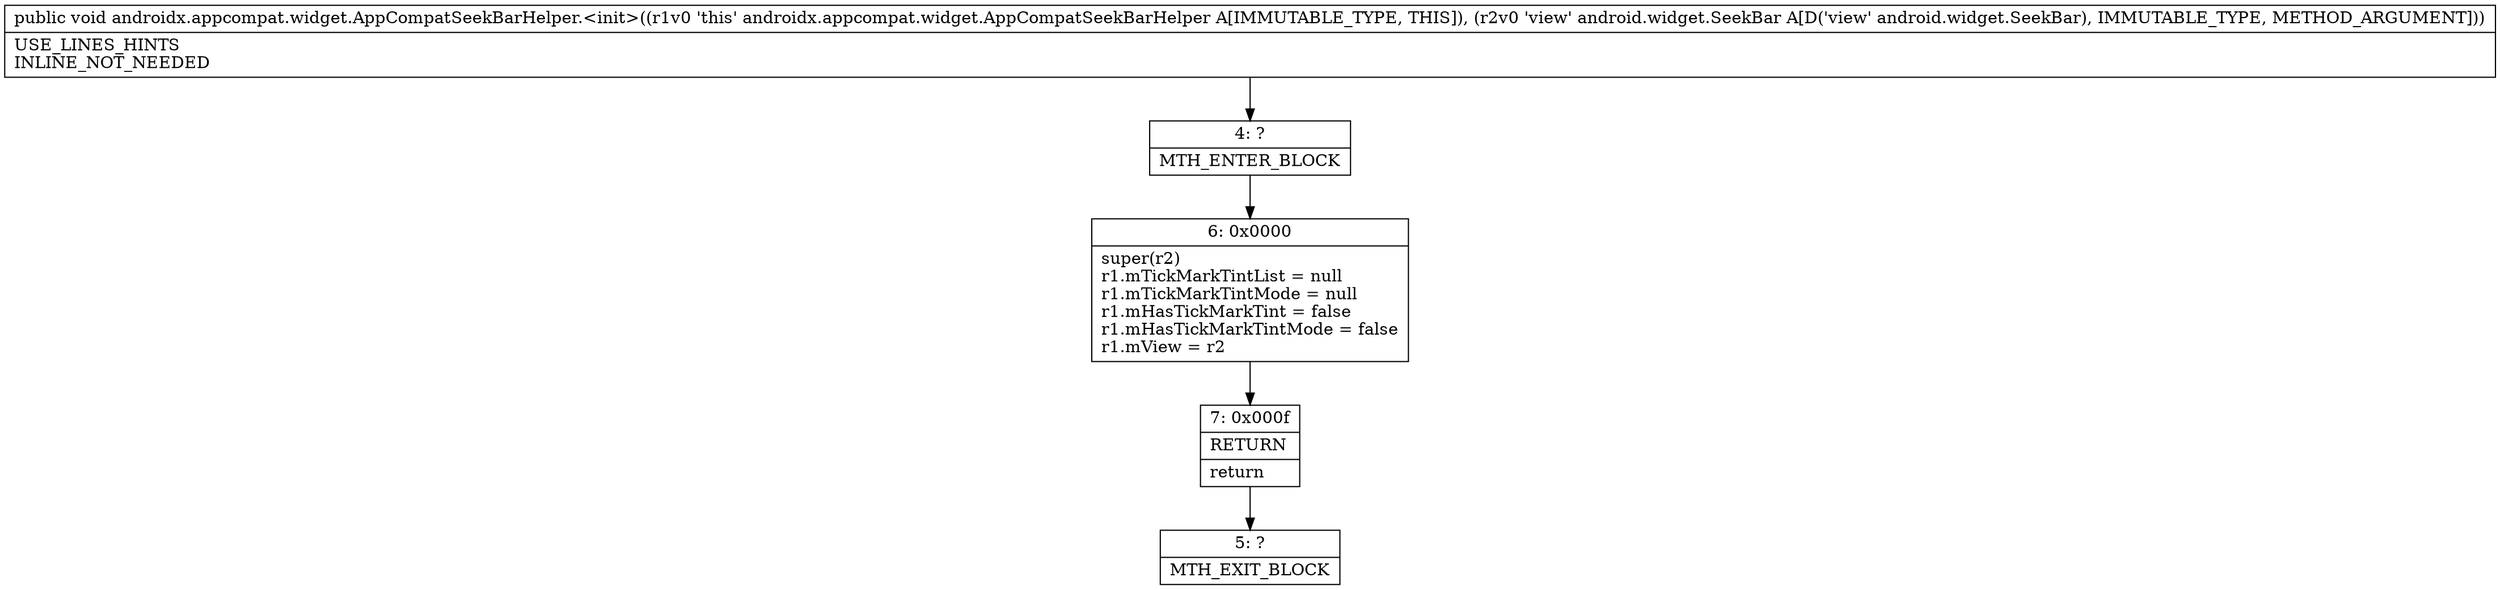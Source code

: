 digraph "CFG forandroidx.appcompat.widget.AppCompatSeekBarHelper.\<init\>(Landroid\/widget\/SeekBar;)V" {
Node_4 [shape=record,label="{4\:\ ?|MTH_ENTER_BLOCK\l}"];
Node_6 [shape=record,label="{6\:\ 0x0000|super(r2)\lr1.mTickMarkTintList = null\lr1.mTickMarkTintMode = null\lr1.mHasTickMarkTint = false\lr1.mHasTickMarkTintMode = false\lr1.mView = r2\l}"];
Node_7 [shape=record,label="{7\:\ 0x000f|RETURN\l|return\l}"];
Node_5 [shape=record,label="{5\:\ ?|MTH_EXIT_BLOCK\l}"];
MethodNode[shape=record,label="{public void androidx.appcompat.widget.AppCompatSeekBarHelper.\<init\>((r1v0 'this' androidx.appcompat.widget.AppCompatSeekBarHelper A[IMMUTABLE_TYPE, THIS]), (r2v0 'view' android.widget.SeekBar A[D('view' android.widget.SeekBar), IMMUTABLE_TYPE, METHOD_ARGUMENT]))  | USE_LINES_HINTS\lINLINE_NOT_NEEDED\l}"];
MethodNode -> Node_4;Node_4 -> Node_6;
Node_6 -> Node_7;
Node_7 -> Node_5;
}

